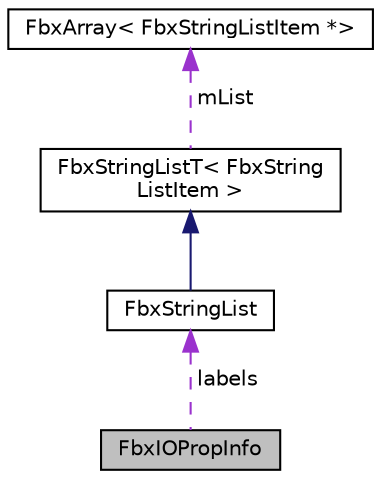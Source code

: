 digraph "FbxIOPropInfo"
{
  edge [fontname="Helvetica",fontsize="10",labelfontname="Helvetica",labelfontsize="10"];
  node [fontname="Helvetica",fontsize="10",shape=record];
  Node1 [label="FbxIOPropInfo",height=0.2,width=0.4,color="black", fillcolor="grey75", style="filled", fontcolor="black"];
  Node2 -> Node1 [dir="back",color="darkorchid3",fontsize="10",style="dashed",label=" labels" ,fontname="Helvetica"];
  Node2 [label="FbxStringList",height=0.2,width=0.4,color="black", fillcolor="white", style="filled",URL="$class_fbx_string_list.html"];
  Node3 -> Node2 [dir="back",color="midnightblue",fontsize="10",style="solid",fontname="Helvetica"];
  Node3 [label="FbxStringListT\< FbxString\lListItem \>",height=0.2,width=0.4,color="black", fillcolor="white", style="filled",URL="$class_fbx_string_list_t.html"];
  Node4 -> Node3 [dir="back",color="darkorchid3",fontsize="10",style="dashed",label=" mList" ,fontname="Helvetica"];
  Node4 [label="FbxArray\< FbxStringListItem *\>",height=0.2,width=0.4,color="black", fillcolor="white", style="filled",URL="$class_fbx_array.html"];
}
